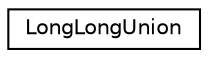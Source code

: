 digraph "Graphical Class Hierarchy"
{
 // LATEX_PDF_SIZE
  edge [fontname="Helvetica",fontsize="10",labelfontname="Helvetica",labelfontsize="10"];
  node [fontname="Helvetica",fontsize="10",shape=record];
  rankdir="LR";
  Node0 [label="LongLongUnion",height=0.2,width=0.4,color="black", fillcolor="white", style="filled",URL="$unionLongLongUnion.html",tooltip=" "];
}
